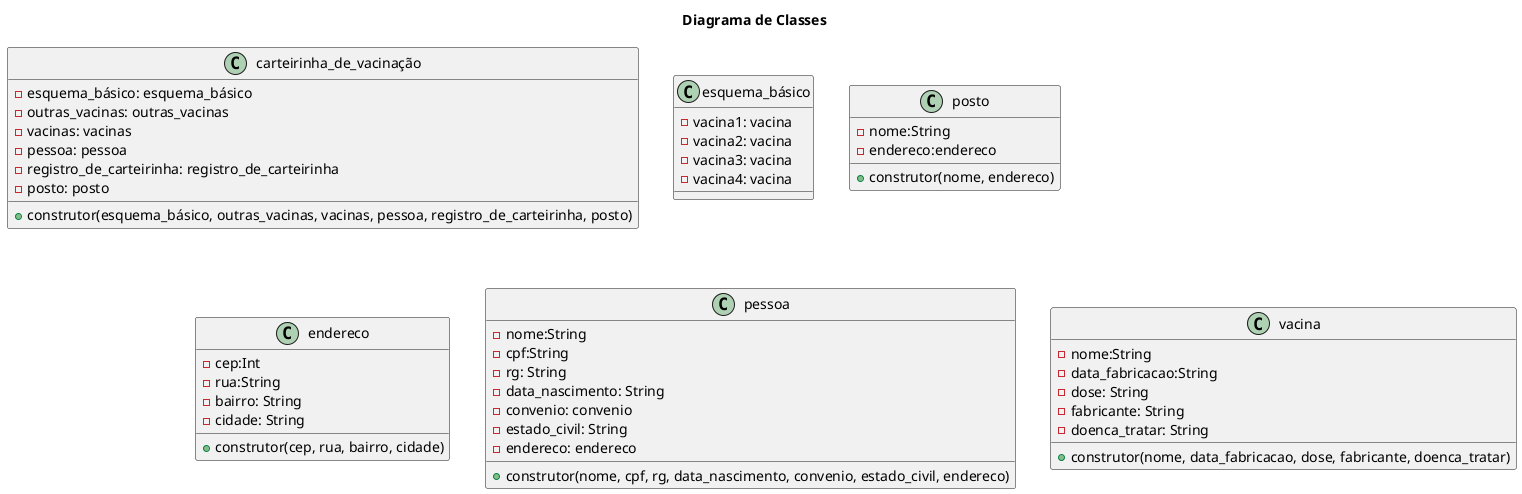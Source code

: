 @startuml herenca composicao

title Diagrama de Classes

class carteirinha_de_vacinação{
    - esquema_básico: esquema_básico
    - outras_vacinas: outras_vacinas
    - vacinas: vacinas
    - pessoa: pessoa
    - registro_de_carteirinha: registro_de_carteirinha
    - posto: posto
    + construtor(esquema_básico, outras_vacinas, vacinas, pessoa, registro_de_carteirinha, posto)
} 


class esquema_básico{
    - vacina1: vacina
    - vacina2: vacina
    - vacina3: vacina
    - vacina4: vacina 
} 

class posto{
    - nome:String
    - endereco:endereco
    + construtor(nome, endereco)

}

class endereco{
    - cep:Int
    - rua:String
    - bairro: String
    - cidade: String
    + construtor(cep, rua, bairro, cidade)
}

class pessoa{
    - nome:String
    - cpf:String
    - rg: String
    - data_nascimento: String
    - convenio: convenio
    - estado_civil: String
    - endereco: endereco
    + construtor(nome, cpf, rg, data_nascimento, convenio, estado_civil, endereco)
}
class vacina{
    - nome:String
    - data_fabricacao:String
    - dose: String
    - fabricante: String
    - doenca_tratar: String
    + construtor(nome, data_fabricacao, dose, fabricante, doenca_tratar)
}



@enduml 